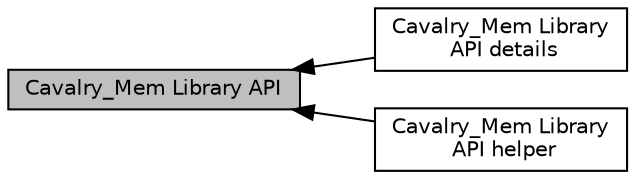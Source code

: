 digraph "Cavalry_Mem Library API"
{
  bgcolor="transparent";
  edge [fontname="Helvetica",fontsize="10",labelfontname="Helvetica",labelfontsize="10"];
  node [fontname="Helvetica",fontsize="10",shape=box];
  rankdir=LR;
  Node1 [label="Cavalry_Mem Library API",height=0.2,width=0.4,color="black", fillcolor="grey75", style="filled", fontcolor="black",tooltip="cavalry_mem Library API, in file cavalry_mem.h"];
  Node2 [label="Cavalry_Mem Library\l API details",height=0.2,width=0.4,color="black",URL="$d3/dbf/group__cavalry__mem-api-details.html",tooltip="cavalry_mem API details, in file cavalry_mem.h"];
  Node3 [label="Cavalry_Mem Library\l API helper",height=0.2,width=0.4,color="black",URL="$d2/d60/group__cavalry__mem-helper.html",tooltip="cavalry_mem Helper, in file cavalry_mem.h"];
  Node1->Node2 [shape=plaintext, dir="back", style="solid"];
  Node1->Node3 [shape=plaintext, dir="back", style="solid"];
}
